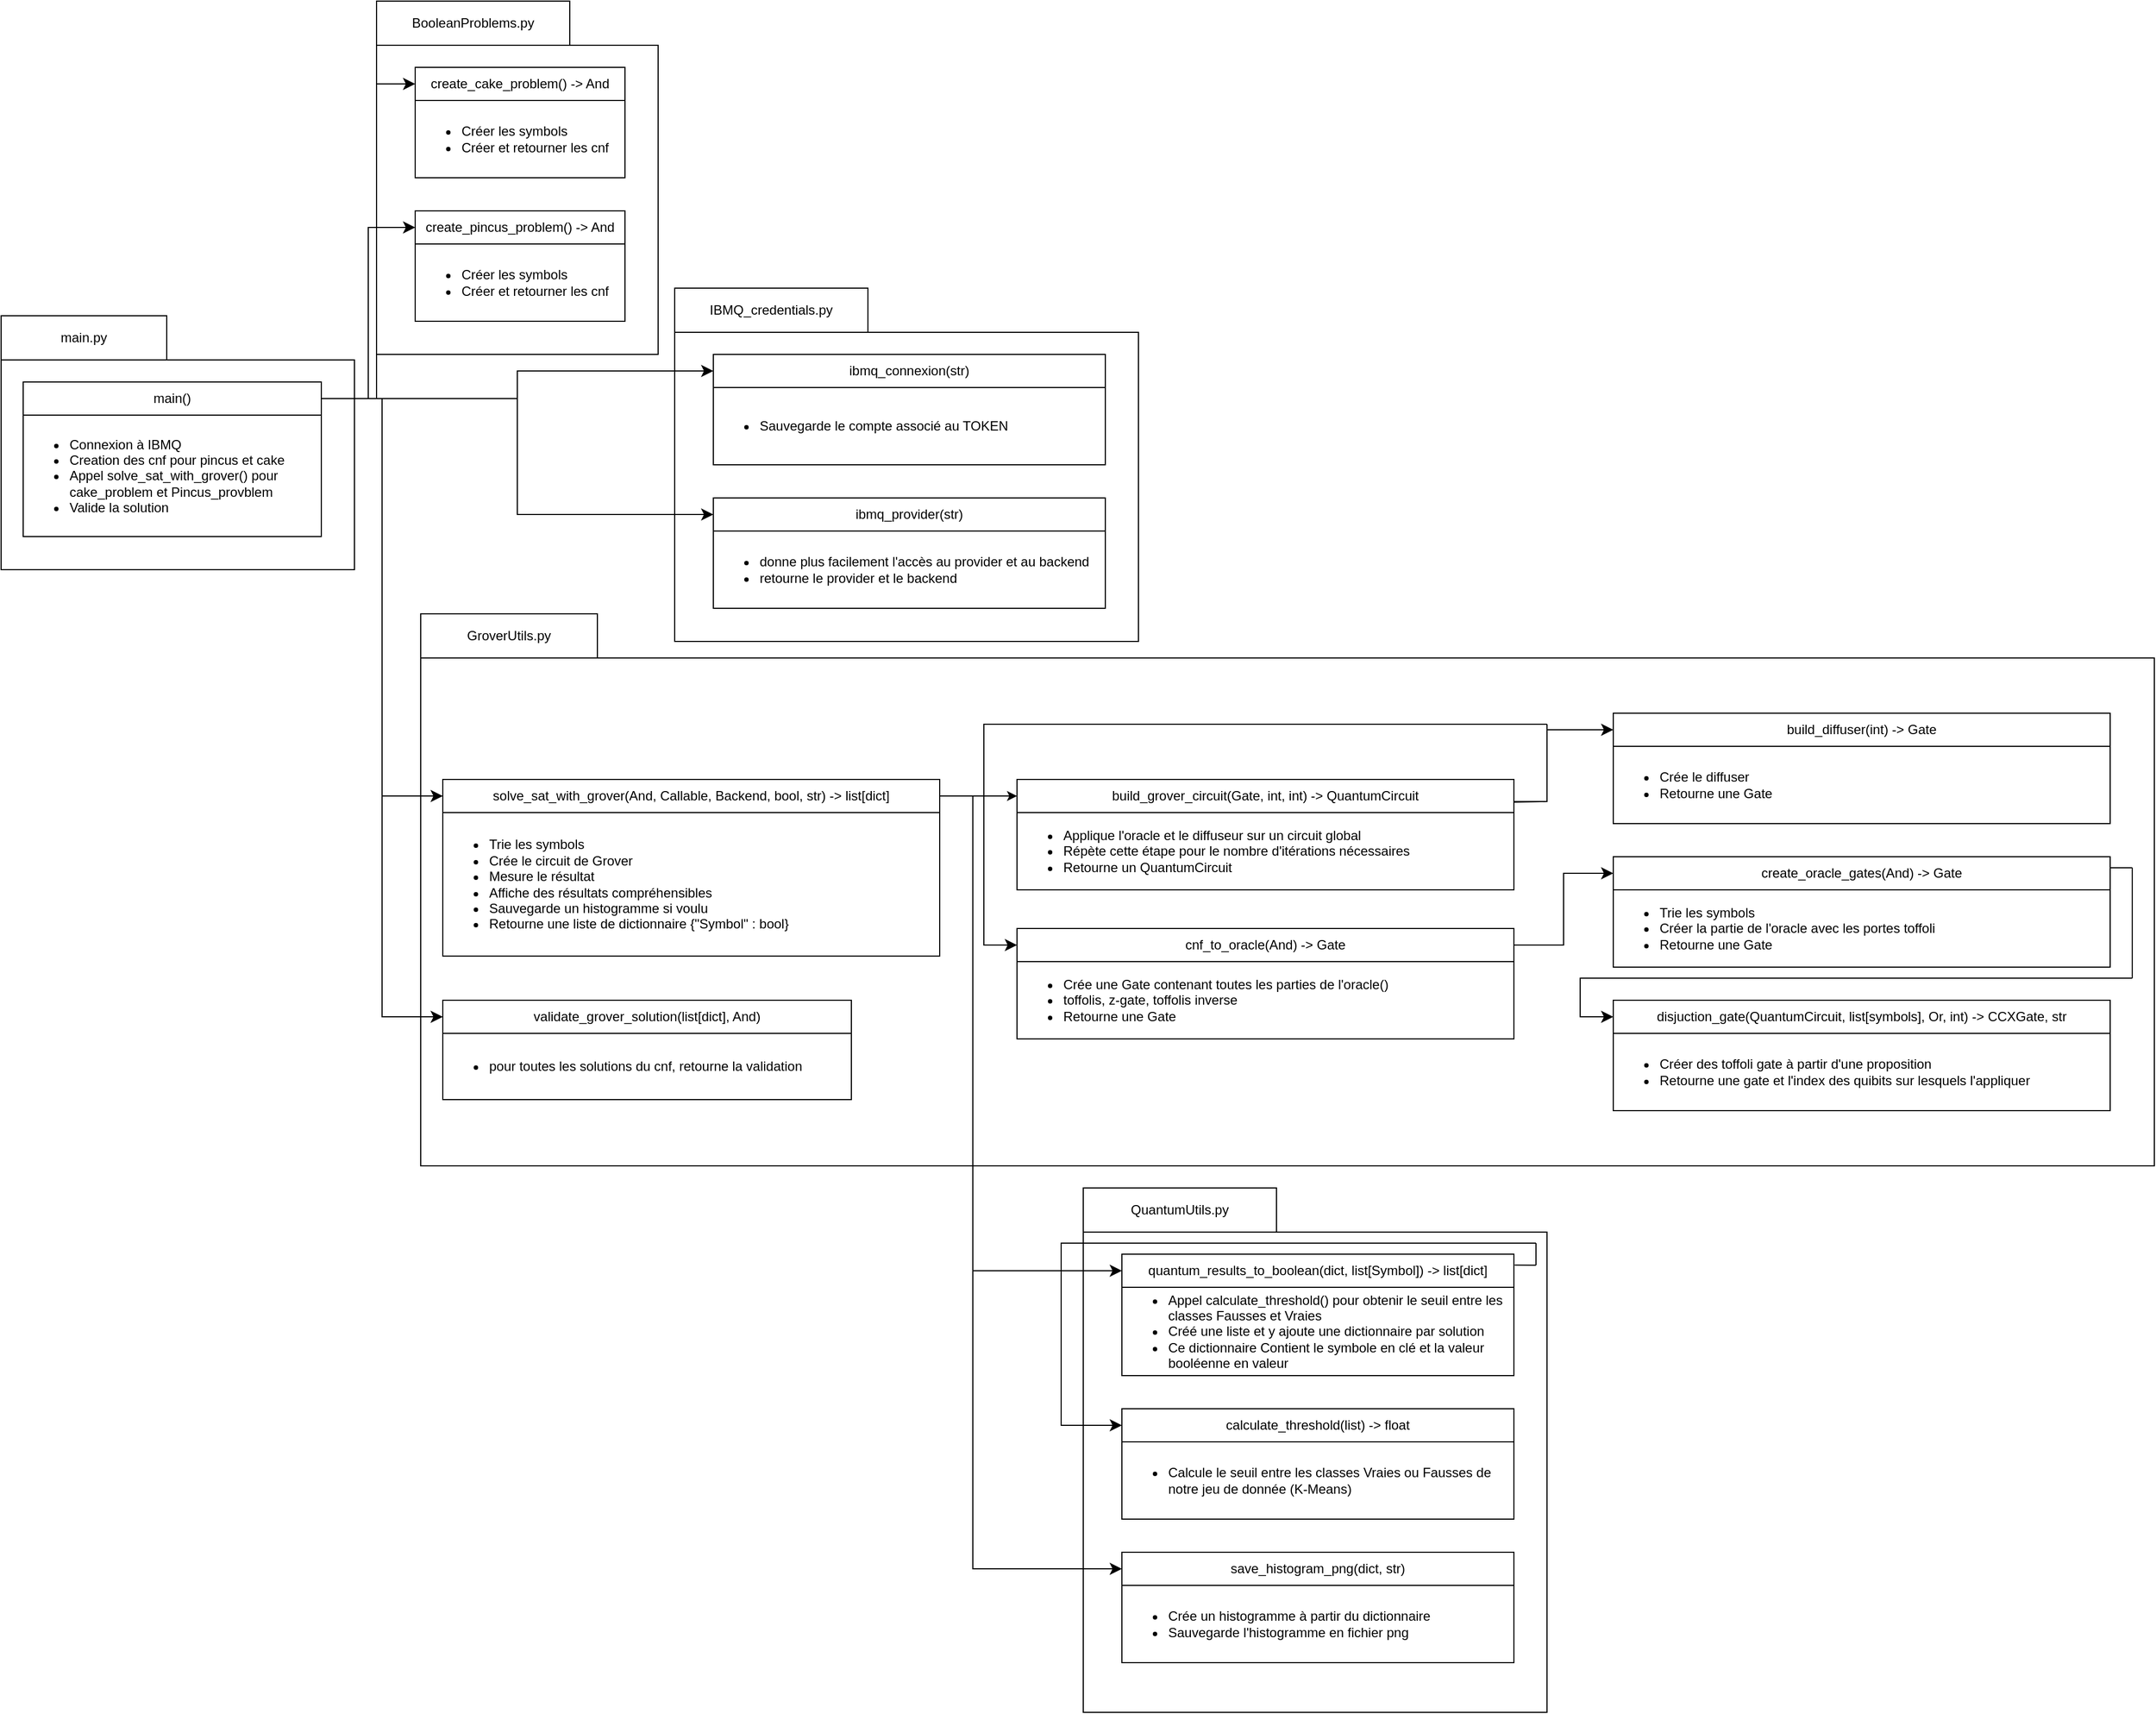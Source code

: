 <mxfile version="16.5.1" type="device"><diagram id="C5RBs43oDa-KdzZeNtuy" name="Page-1"><mxGraphModel dx="3074" dy="1699" grid="1" gridSize="10" guides="1" tooltips="1" connect="1" arrows="1" fold="1" page="0" pageScale="1" pageWidth="827" pageHeight="1169" math="0" shadow="0"><root><mxCell id="WIyWlLk6GJQsqaUBKTNV-0"/><mxCell id="WIyWlLk6GJQsqaUBKTNV-1" parent="WIyWlLk6GJQsqaUBKTNV-0"/><mxCell id="lYOXAHwFV_pLX-w3Jf-a-34" value="" style="rounded=0;whiteSpace=wrap;html=1;" parent="WIyWlLk6GJQsqaUBKTNV-1" vertex="1"><mxGeometry x="-550" y="-525" width="255" height="280" as="geometry"/></mxCell><mxCell id="lYOXAHwFV_pLX-w3Jf-a-32" value="" style="rounded=0;fontColor=none;noLabel=1;labelBackgroundColor=none;" parent="WIyWlLk6GJQsqaUBKTNV-1" vertex="1"><mxGeometry x="-510" y="30" width="1570" height="460" as="geometry"/></mxCell><mxCell id="lYOXAHwFV_pLX-w3Jf-a-0" value="create_pincus_problem() -&amp;gt; And" style="rounded=0;whiteSpace=wrap;html=1;" parent="WIyWlLk6GJQsqaUBKTNV-1" vertex="1"><mxGeometry x="-515" y="-375" width="190" height="30" as="geometry"/></mxCell><mxCell id="lYOXAHwFV_pLX-w3Jf-a-1" value="&lt;ul&gt;&lt;li&gt;Créer les symbols&lt;/li&gt;&lt;li&gt;Créer et retourner les cnf&lt;br&gt;&lt;/li&gt;&lt;/ul&gt;" style="rounded=0;whiteSpace=wrap;html=1;align=left;" parent="WIyWlLk6GJQsqaUBKTNV-1" vertex="1"><mxGeometry x="-515" y="-345" width="190" height="70" as="geometry"/></mxCell><mxCell id="lYOXAHwFV_pLX-w3Jf-a-2" value="create_cake_problem() -&amp;gt; And" style="rounded=0;whiteSpace=wrap;html=1;" parent="WIyWlLk6GJQsqaUBKTNV-1" vertex="1"><mxGeometry x="-515" y="-505" width="190" height="30" as="geometry"/></mxCell><mxCell id="lYOXAHwFV_pLX-w3Jf-a-3" value="&lt;ul&gt;&lt;li&gt;Créer les symbols&lt;/li&gt;&lt;li&gt;Créer et retourner les cnf&lt;br&gt;&lt;/li&gt;&lt;/ul&gt;" style="rounded=0;whiteSpace=wrap;html=1;align=left;" parent="WIyWlLk6GJQsqaUBKTNV-1" vertex="1"><mxGeometry x="-515" y="-475" width="190" height="70" as="geometry"/></mxCell><mxCell id="lYOXAHwFV_pLX-w3Jf-a-4" value="disjuction_gate(QuantumCircuit, list[symbols], Or, int) -&amp;gt; CCXGate, str" style="rounded=0;whiteSpace=wrap;html=1;" parent="WIyWlLk6GJQsqaUBKTNV-1" vertex="1"><mxGeometry x="570" y="340" width="450" height="30" as="geometry"/></mxCell><mxCell id="lYOXAHwFV_pLX-w3Jf-a-5" value="&lt;ul&gt;&lt;li&gt;Créer des toffoli gate à partir d'une proposition&lt;/li&gt;&lt;li&gt;Retourne une gate et l'index des quibits sur lesquels l'appliquer&lt;br&gt;&lt;/li&gt;&lt;/ul&gt;" style="rounded=0;whiteSpace=wrap;html=1;align=left;" parent="WIyWlLk6GJQsqaUBKTNV-1" vertex="1"><mxGeometry x="570" y="370" width="450" height="70" as="geometry"/></mxCell><mxCell id="lYOXAHwFV_pLX-w3Jf-a-6" value="create_oracle_gates(And) -&amp;gt; Gate" style="rounded=0;whiteSpace=wrap;html=1;" parent="WIyWlLk6GJQsqaUBKTNV-1" vertex="1"><mxGeometry x="570" y="210" width="450" height="30" as="geometry"/></mxCell><mxCell id="lYOXAHwFV_pLX-w3Jf-a-7" value="&lt;ul&gt;&lt;li&gt;Trie les symbols&lt;/li&gt;&lt;li&gt;Créer la partie de l'oracle avec les portes toffoli&lt;/li&gt;&lt;li&gt;Retourne une Gate&lt;br&gt;&lt;/li&gt;&lt;/ul&gt;" style="rounded=0;whiteSpace=wrap;html=1;align=left;" parent="WIyWlLk6GJQsqaUBKTNV-1" vertex="1"><mxGeometry x="570" y="240" width="450" height="70" as="geometry"/></mxCell><mxCell id="lYOXAHwFV_pLX-w3Jf-a-8" value="cnf_to_oracle(And) -&amp;gt; Gate" style="rounded=0;whiteSpace=wrap;html=1;" parent="WIyWlLk6GJQsqaUBKTNV-1" vertex="1"><mxGeometry x="30" y="275" width="450" height="30" as="geometry"/></mxCell><mxCell id="lYOXAHwFV_pLX-w3Jf-a-9" value="&lt;ul&gt;&lt;li&gt;Crée une Gate contenant toutes les parties de l'oracle()&lt;/li&gt;&lt;li&gt;toffolis, z-gate, toffolis inverse&lt;/li&gt;&lt;li&gt;Retourne une Gate&lt;br&gt;&lt;/li&gt;&lt;/ul&gt;" style="rounded=0;whiteSpace=wrap;html=1;align=left;" parent="WIyWlLk6GJQsqaUBKTNV-1" vertex="1"><mxGeometry x="30" y="305" width="450" height="70" as="geometry"/></mxCell><mxCell id="lYOXAHwFV_pLX-w3Jf-a-10" value="build_diffuser(int) -&amp;gt; Gate" style="rounded=0;whiteSpace=wrap;html=1;" parent="WIyWlLk6GJQsqaUBKTNV-1" vertex="1"><mxGeometry x="570" y="80" width="450" height="30" as="geometry"/></mxCell><mxCell id="lYOXAHwFV_pLX-w3Jf-a-11" value="&lt;ul&gt;&lt;li&gt;Crée le diffuser&lt;br&gt;&lt;/li&gt;&lt;li&gt;Retourne une Gate&lt;br&gt;&lt;/li&gt;&lt;/ul&gt;" style="rounded=0;whiteSpace=wrap;html=1;align=left;" parent="WIyWlLk6GJQsqaUBKTNV-1" vertex="1"><mxGeometry x="570" y="110" width="450" height="70" as="geometry"/></mxCell><mxCell id="lYOXAHwFV_pLX-w3Jf-a-12" value="build_grover_circuit(Gate, int, int) -&amp;gt; QuantumCircuit" style="rounded=0;whiteSpace=wrap;html=1;" parent="WIyWlLk6GJQsqaUBKTNV-1" vertex="1"><mxGeometry x="30" y="140" width="450" height="30" as="geometry"/></mxCell><mxCell id="lYOXAHwFV_pLX-w3Jf-a-13" value="&lt;ul&gt;&lt;li&gt;Applique l'oracle et le diffuseur sur un circuit global&lt;/li&gt;&lt;li&gt;Répète cette étape pour le nombre d'itérations nécessaires&lt;/li&gt;&lt;li&gt;Retourne un QuantumCircuit&lt;br&gt;&lt;/li&gt;&lt;/ul&gt;" style="rounded=0;whiteSpace=wrap;html=1;align=left;" parent="WIyWlLk6GJQsqaUBKTNV-1" vertex="1"><mxGeometry x="30" y="170" width="450" height="70" as="geometry"/></mxCell><mxCell id="lYOXAHwFV_pLX-w3Jf-a-14" value="solve_sat_with_grover(And, Callable, Backend, bool, str) -&amp;gt; list[dict]" style="rounded=0;whiteSpace=wrap;html=1;" parent="WIyWlLk6GJQsqaUBKTNV-1" vertex="1"><mxGeometry x="-490" y="140" width="450" height="30" as="geometry"/></mxCell><mxCell id="lYOXAHwFV_pLX-w3Jf-a-15" value="&lt;ul&gt;&lt;li&gt;Trie les symbols&lt;/li&gt;&lt;li&gt;Crée le circuit de Grover&lt;/li&gt;&lt;li&gt;Mesure le résultat&lt;/li&gt;&lt;li&gt;Affiche des résultats compréhensibles&lt;/li&gt;&lt;li&gt;Sauvegarde un histogramme si voulu&lt;/li&gt;&lt;li&gt;Retourne une liste de dictionnaire {&quot;Symbol&quot; : bool}&lt;br&gt;&lt;/li&gt;&lt;/ul&gt;" style="rounded=0;whiteSpace=wrap;html=1;align=left;" parent="WIyWlLk6GJQsqaUBKTNV-1" vertex="1"><mxGeometry x="-490" y="170" width="450" height="130" as="geometry"/></mxCell><mxCell id="lYOXAHwFV_pLX-w3Jf-a-16" value="" style="endArrow=classic;html=1;rounded=0;exitX=1;exitY=0.5;exitDx=0;exitDy=0;entryX=0;entryY=0.5;entryDx=0;entryDy=0;" parent="WIyWlLk6GJQsqaUBKTNV-1" source="lYOXAHwFV_pLX-w3Jf-a-14" target="lYOXAHwFV_pLX-w3Jf-a-12" edge="1"><mxGeometry width="50" height="50" relative="1" as="geometry"><mxPoint x="250" y="240" as="sourcePoint"/><mxPoint x="300" y="190" as="targetPoint"/></mxGeometry></mxCell><mxCell id="lYOXAHwFV_pLX-w3Jf-a-17" value="" style="edgeStyle=elbowEdgeStyle;elbow=horizontal;endArrow=classic;html=1;curved=0;rounded=0;endSize=8;startSize=8;entryX=0;entryY=0.5;entryDx=0;entryDy=0;" parent="WIyWlLk6GJQsqaUBKTNV-1" target="lYOXAHwFV_pLX-w3Jf-a-8" edge="1"><mxGeometry width="50" height="50" relative="1" as="geometry"><mxPoint x="320" y="90" as="sourcePoint"/><mxPoint x="530" y="110" as="targetPoint"/><Array as="points"><mxPoint y="190"/></Array></mxGeometry></mxCell><mxCell id="lYOXAHwFV_pLX-w3Jf-a-18" value="" style="endArrow=none;html=1;rounded=0;" parent="WIyWlLk6GJQsqaUBKTNV-1" edge="1"><mxGeometry width="50" height="50" relative="1" as="geometry"><mxPoint x="510" y="90" as="sourcePoint"/><mxPoint x="320" y="90" as="targetPoint"/></mxGeometry></mxCell><mxCell id="lYOXAHwFV_pLX-w3Jf-a-19" value="" style="endArrow=none;html=1;rounded=0;" parent="WIyWlLk6GJQsqaUBKTNV-1" edge="1"><mxGeometry width="50" height="50" relative="1" as="geometry"><mxPoint x="510" y="160" as="sourcePoint"/><mxPoint x="510" y="90" as="targetPoint"/></mxGeometry></mxCell><mxCell id="lYOXAHwFV_pLX-w3Jf-a-21" value="" style="endArrow=none;html=1;rounded=0;exitX=0.999;exitY=0.686;exitDx=0;exitDy=0;exitPerimeter=0;" parent="WIyWlLk6GJQsqaUBKTNV-1" source="lYOXAHwFV_pLX-w3Jf-a-12" edge="1"><mxGeometry width="50" height="50" relative="1" as="geometry"><mxPoint x="410" y="210" as="sourcePoint"/><mxPoint x="510" y="160" as="targetPoint"/></mxGeometry></mxCell><mxCell id="lYOXAHwFV_pLX-w3Jf-a-22" value="" style="edgeStyle=elbowEdgeStyle;elbow=horizontal;endArrow=classic;html=1;curved=0;rounded=0;endSize=8;startSize=8;entryX=0;entryY=0.5;entryDx=0;entryDy=0;" parent="WIyWlLk6GJQsqaUBKTNV-1" target="lYOXAHwFV_pLX-w3Jf-a-10" edge="1"><mxGeometry width="50" height="50" relative="1" as="geometry"><mxPoint x="480" y="160" as="sourcePoint"/><mxPoint x="530" y="110" as="targetPoint"/><Array as="points"><mxPoint x="510" y="130"/></Array></mxGeometry></mxCell><mxCell id="lYOXAHwFV_pLX-w3Jf-a-23" value="" style="edgeStyle=elbowEdgeStyle;elbow=horizontal;endArrow=classic;html=1;curved=0;rounded=0;endSize=8;startSize=8;entryX=0;entryY=0.5;entryDx=0;entryDy=0;" parent="WIyWlLk6GJQsqaUBKTNV-1" target="lYOXAHwFV_pLX-w3Jf-a-6" edge="1"><mxGeometry width="50" height="50" relative="1" as="geometry"><mxPoint x="480" y="290" as="sourcePoint"/><mxPoint x="530" y="240" as="targetPoint"/></mxGeometry></mxCell><mxCell id="lYOXAHwFV_pLX-w3Jf-a-24" value="" style="edgeStyle=elbowEdgeStyle;elbow=horizontal;endArrow=classic;html=1;curved=0;rounded=0;endSize=8;startSize=8;entryX=0;entryY=0.5;entryDx=0;entryDy=0;" parent="WIyWlLk6GJQsqaUBKTNV-1" target="lYOXAHwFV_pLX-w3Jf-a-4" edge="1"><mxGeometry width="50" height="50" relative="1" as="geometry"><mxPoint x="860" y="320" as="sourcePoint"/><mxPoint x="570" y="520" as="targetPoint"/><Array as="points"><mxPoint x="540" y="420"/></Array></mxGeometry></mxCell><mxCell id="lYOXAHwFV_pLX-w3Jf-a-25" value="" style="endArrow=none;html=1;rounded=0;" parent="WIyWlLk6GJQsqaUBKTNV-1" edge="1"><mxGeometry width="50" height="50" relative="1" as="geometry"><mxPoint x="1040" y="320" as="sourcePoint"/><mxPoint x="860" y="320" as="targetPoint"/></mxGeometry></mxCell><mxCell id="lYOXAHwFV_pLX-w3Jf-a-26" value="" style="endArrow=none;html=1;rounded=0;" parent="WIyWlLk6GJQsqaUBKTNV-1" edge="1"><mxGeometry width="50" height="50" relative="1" as="geometry"><mxPoint x="1040" y="320" as="sourcePoint"/><mxPoint x="1040" y="220" as="targetPoint"/></mxGeometry></mxCell><mxCell id="lYOXAHwFV_pLX-w3Jf-a-28" value="" style="endArrow=none;html=1;rounded=0;" parent="WIyWlLk6GJQsqaUBKTNV-1" edge="1"><mxGeometry width="50" height="50" relative="1" as="geometry"><mxPoint x="1020" y="220" as="sourcePoint"/><mxPoint x="1040" y="220" as="targetPoint"/></mxGeometry></mxCell><mxCell id="lYOXAHwFV_pLX-w3Jf-a-33" value="GroverUtils.py" style="rounded=0;whiteSpace=wrap;html=1;" parent="WIyWlLk6GJQsqaUBKTNV-1" vertex="1"><mxGeometry x="-510" y="-10" width="160" height="40" as="geometry"/></mxCell><mxCell id="lYOXAHwFV_pLX-w3Jf-a-35" value="BooleanProblems.py" style="rounded=0;whiteSpace=wrap;html=1;" parent="WIyWlLk6GJQsqaUBKTNV-1" vertex="1"><mxGeometry x="-550" y="-565" width="175" height="40" as="geometry"/></mxCell><mxCell id="lYOXAHwFV_pLX-w3Jf-a-36" value="" style="rounded=0;whiteSpace=wrap;html=1;" parent="WIyWlLk6GJQsqaUBKTNV-1" vertex="1"><mxGeometry x="-890" y="-240" width="320" height="190" as="geometry"/></mxCell><mxCell id="lYOXAHwFV_pLX-w3Jf-a-37" value="main.py" style="rounded=0;whiteSpace=wrap;html=1;" parent="WIyWlLk6GJQsqaUBKTNV-1" vertex="1"><mxGeometry x="-890" y="-280" width="150" height="40" as="geometry"/></mxCell><mxCell id="lYOXAHwFV_pLX-w3Jf-a-39" value="main()" style="rounded=0;whiteSpace=wrap;html=1;" parent="WIyWlLk6GJQsqaUBKTNV-1" vertex="1"><mxGeometry x="-870" y="-220" width="270" height="30" as="geometry"/></mxCell><mxCell id="lYOXAHwFV_pLX-w3Jf-a-40" value="&lt;ul&gt;&lt;li&gt;Connexion à IBMQ&lt;/li&gt;&lt;li&gt;Creation des cnf pour pincus et cake&lt;/li&gt;&lt;li&gt;Appel solve_sat_with_grover() pour cake_problem et Pincus_provblem&lt;/li&gt;&lt;li&gt;Valide la solution&lt;br&gt;&lt;/li&gt;&lt;/ul&gt;" style="rounded=0;whiteSpace=wrap;html=1;align=left;" parent="WIyWlLk6GJQsqaUBKTNV-1" vertex="1"><mxGeometry x="-870" y="-190" width="270" height="110" as="geometry"/></mxCell><mxCell id="lYOXAHwFV_pLX-w3Jf-a-43" value="" style="edgeStyle=elbowEdgeStyle;elbow=horizontal;endArrow=classic;html=1;curved=0;rounded=0;endSize=8;startSize=8;entryX=0;entryY=0.5;entryDx=0;entryDy=0;exitX=1;exitY=0.5;exitDx=0;exitDy=0;" parent="WIyWlLk6GJQsqaUBKTNV-1" source="lYOXAHwFV_pLX-w3Jf-a-39" target="lYOXAHwFV_pLX-w3Jf-a-14" edge="1"><mxGeometry width="50" height="50" relative="1" as="geometry"><mxPoint x="-600" y="-215" as="sourcePoint"/><mxPoint x="-510" y="-280" as="targetPoint"/></mxGeometry></mxCell><mxCell id="lYOXAHwFV_pLX-w3Jf-a-44" value="" style="edgeStyle=elbowEdgeStyle;elbow=horizontal;endArrow=classic;html=1;curved=0;rounded=0;endSize=8;startSize=8;entryX=0;entryY=0.5;entryDx=0;entryDy=0;" parent="WIyWlLk6GJQsqaUBKTNV-1" target="lYOXAHwFV_pLX-w3Jf-a-2" edge="1"><mxGeometry width="50" height="50" relative="1" as="geometry"><mxPoint x="-600" y="-205" as="sourcePoint"/><mxPoint x="-510" y="-280" as="targetPoint"/><Array as="points"><mxPoint x="-550" y="-270"/></Array></mxGeometry></mxCell><mxCell id="lYOXAHwFV_pLX-w3Jf-a-45" value="" style="edgeStyle=elbowEdgeStyle;elbow=horizontal;endArrow=classic;html=1;curved=0;rounded=0;endSize=8;startSize=8;exitX=1;exitY=0.5;exitDx=0;exitDy=0;" parent="WIyWlLk6GJQsqaUBKTNV-1" source="lYOXAHwFV_pLX-w3Jf-a-39" target="lYOXAHwFV_pLX-w3Jf-a-0" edge="1"><mxGeometry width="50" height="50" relative="1" as="geometry"><mxPoint x="330" y="-95" as="sourcePoint"/><mxPoint x="-450" y="-200" as="targetPoint"/><Array as="points"/></mxGeometry></mxCell><mxCell id="lYOXAHwFV_pLX-w3Jf-a-46" value="&lt;ul&gt;&lt;li&gt;pour toutes les solutions du cnf, retourne la validation&lt;br&gt;&lt;/li&gt;&lt;/ul&gt;" style="rounded=0;whiteSpace=wrap;html=1;align=left;" parent="WIyWlLk6GJQsqaUBKTNV-1" vertex="1"><mxGeometry x="-490" y="370" width="370" height="60" as="geometry"/></mxCell><mxCell id="lYOXAHwFV_pLX-w3Jf-a-47" value="validate_grover_solution(list[dict], And)" style="rounded=0;whiteSpace=wrap;html=1;" parent="WIyWlLk6GJQsqaUBKTNV-1" vertex="1"><mxGeometry x="-490" y="340" width="370" height="30" as="geometry"/></mxCell><mxCell id="lYOXAHwFV_pLX-w3Jf-a-48" value="" style="edgeStyle=elbowEdgeStyle;elbow=horizontal;endArrow=classic;html=1;curved=0;rounded=0;endSize=8;startSize=8;entryX=0;entryY=0.5;entryDx=0;entryDy=0;exitX=1;exitY=0.5;exitDx=0;exitDy=0;" parent="WIyWlLk6GJQsqaUBKTNV-1" source="lYOXAHwFV_pLX-w3Jf-a-39" target="lYOXAHwFV_pLX-w3Jf-a-47" edge="1"><mxGeometry width="50" height="50" relative="1" as="geometry"><mxPoint x="-590" y="-195" as="sourcePoint"/><mxPoint x="-480" y="165" as="targetPoint"/></mxGeometry></mxCell><mxCell id="lYOXAHwFV_pLX-w3Jf-a-49" value="" style="rounded=0;whiteSpace=wrap;html=1;" parent="WIyWlLk6GJQsqaUBKTNV-1" vertex="1"><mxGeometry x="-280" y="-265" width="420" height="280" as="geometry"/></mxCell><mxCell id="lYOXAHwFV_pLX-w3Jf-a-50" value="ibmq_provider(str)" style="rounded=0;whiteSpace=wrap;html=1;" parent="WIyWlLk6GJQsqaUBKTNV-1" vertex="1"><mxGeometry x="-245" y="-115" width="355" height="30" as="geometry"/></mxCell><mxCell id="lYOXAHwFV_pLX-w3Jf-a-51" value="&lt;ul&gt;&lt;li&gt;donne plus facilement l'accès au provider et au backend&lt;/li&gt;&lt;li&gt;retourne le provider et le backend&lt;br&gt;&lt;/li&gt;&lt;/ul&gt;" style="rounded=0;whiteSpace=wrap;html=1;align=left;" parent="WIyWlLk6GJQsqaUBKTNV-1" vertex="1"><mxGeometry x="-245" y="-85" width="355" height="70" as="geometry"/></mxCell><mxCell id="lYOXAHwFV_pLX-w3Jf-a-52" value="ibmq_connexion(str)" style="rounded=0;whiteSpace=wrap;html=1;" parent="WIyWlLk6GJQsqaUBKTNV-1" vertex="1"><mxGeometry x="-245" y="-245" width="355" height="30" as="geometry"/></mxCell><mxCell id="lYOXAHwFV_pLX-w3Jf-a-53" value="&lt;ul&gt;&lt;li&gt;Sauvegarde le compte associé au TOKEN&lt;br&gt;&lt;/li&gt;&lt;/ul&gt;" style="rounded=0;whiteSpace=wrap;html=1;align=left;" parent="WIyWlLk6GJQsqaUBKTNV-1" vertex="1"><mxGeometry x="-245" y="-215" width="355" height="70" as="geometry"/></mxCell><mxCell id="lYOXAHwFV_pLX-w3Jf-a-54" value="IBMQ_credentials.py" style="rounded=0;whiteSpace=wrap;html=1;" parent="WIyWlLk6GJQsqaUBKTNV-1" vertex="1"><mxGeometry x="-280" y="-305" width="175" height="40" as="geometry"/></mxCell><mxCell id="lYOXAHwFV_pLX-w3Jf-a-55" value="" style="edgeStyle=elbowEdgeStyle;elbow=horizontal;endArrow=classic;html=1;curved=0;rounded=0;endSize=8;startSize=8;exitX=1;exitY=0.5;exitDx=0;exitDy=0;entryX=0;entryY=0.5;entryDx=0;entryDy=0;" parent="WIyWlLk6GJQsqaUBKTNV-1" source="lYOXAHwFV_pLX-w3Jf-a-39" target="lYOXAHwFV_pLX-w3Jf-a-52" edge="1"><mxGeometry width="50" height="50" relative="1" as="geometry"><mxPoint x="-590" y="-200" as="sourcePoint"/><mxPoint x="-495" y="-490" as="targetPoint"/><Array as="points"/></mxGeometry></mxCell><mxCell id="lYOXAHwFV_pLX-w3Jf-a-56" value="" style="edgeStyle=elbowEdgeStyle;elbow=horizontal;endArrow=classic;html=1;curved=0;rounded=0;endSize=8;startSize=8;exitX=1;exitY=0.5;exitDx=0;exitDy=0;entryX=0;entryY=0.5;entryDx=0;entryDy=0;" parent="WIyWlLk6GJQsqaUBKTNV-1" source="lYOXAHwFV_pLX-w3Jf-a-39" target="lYOXAHwFV_pLX-w3Jf-a-50" edge="1"><mxGeometry width="50" height="50" relative="1" as="geometry"><mxPoint x="-590" y="-195" as="sourcePoint"/><mxPoint x="-445" y="-275" as="targetPoint"/><Array as="points"/></mxGeometry></mxCell><mxCell id="lYOXAHwFV_pLX-w3Jf-a-57" value="" style="rounded=0;whiteSpace=wrap;html=1;" parent="WIyWlLk6GJQsqaUBKTNV-1" vertex="1"><mxGeometry x="90" y="550" width="420" height="435" as="geometry"/></mxCell><mxCell id="lYOXAHwFV_pLX-w3Jf-a-58" value="save_histogram_png(dict, str)" style="rounded=0;whiteSpace=wrap;html=1;" parent="WIyWlLk6GJQsqaUBKTNV-1" vertex="1"><mxGeometry x="125" y="840" width="355" height="30" as="geometry"/></mxCell><mxCell id="lYOXAHwFV_pLX-w3Jf-a-59" value="&lt;ul&gt;&lt;li&gt;Crée un histogramme à partir du dictionnaire&lt;/li&gt;&lt;li&gt;Sauvegarde l'histogramme en fichier png&lt;br&gt;&lt;/li&gt;&lt;/ul&gt;" style="rounded=0;whiteSpace=wrap;html=1;align=left;" parent="WIyWlLk6GJQsqaUBKTNV-1" vertex="1"><mxGeometry x="125" y="870" width="355" height="70" as="geometry"/></mxCell><mxCell id="lYOXAHwFV_pLX-w3Jf-a-60" value="quantum_results_to_boolean(dict, list[Symbol]) -&amp;gt; list[dict]" style="rounded=0;whiteSpace=wrap;html=1;" parent="WIyWlLk6GJQsqaUBKTNV-1" vertex="1"><mxGeometry x="125" y="570" width="355" height="30" as="geometry"/></mxCell><mxCell id="lYOXAHwFV_pLX-w3Jf-a-61" value="&lt;ul&gt;&lt;li&gt;Appel calculate_threshold() pour obtenir le seuil entre les classes Fausses et Vraies&lt;br&gt;&lt;/li&gt;&lt;li&gt;Créé une liste et y ajoute une dictionnaire par solution&lt;/li&gt;&lt;li&gt;Ce dictionnaire Contient le symbole en clé et la valeur booléenne en valeur&lt;/li&gt;&lt;/ul&gt;" style="rounded=0;whiteSpace=wrap;html=1;align=left;" parent="WIyWlLk6GJQsqaUBKTNV-1" vertex="1"><mxGeometry x="125" y="600" width="355" height="80" as="geometry"/></mxCell><mxCell id="lYOXAHwFV_pLX-w3Jf-a-62" value="QuantumUtils.py" style="rounded=0;whiteSpace=wrap;html=1;" parent="WIyWlLk6GJQsqaUBKTNV-1" vertex="1"><mxGeometry x="90" y="510" width="175" height="40" as="geometry"/></mxCell><mxCell id="lYOXAHwFV_pLX-w3Jf-a-63" value="calculate_threshold(list) -&amp;gt; float" style="rounded=0;whiteSpace=wrap;html=1;" parent="WIyWlLk6GJQsqaUBKTNV-1" vertex="1"><mxGeometry x="125" y="710" width="355" height="30" as="geometry"/></mxCell><mxCell id="lYOXAHwFV_pLX-w3Jf-a-64" value="&lt;ul&gt;&lt;li&gt;Calcule le seuil entre les classes Vraies ou Fausses de notre jeu de donnée (K-Means)&lt;br&gt;&lt;/li&gt;&lt;/ul&gt;" style="rounded=0;whiteSpace=wrap;html=1;align=left;" parent="WIyWlLk6GJQsqaUBKTNV-1" vertex="1"><mxGeometry x="125" y="740" width="355" height="70" as="geometry"/></mxCell><mxCell id="lYOXAHwFV_pLX-w3Jf-a-65" value="" style="edgeStyle=elbowEdgeStyle;elbow=horizontal;endArrow=classic;html=1;curved=0;rounded=0;endSize=8;startSize=8;entryX=0;entryY=0.5;entryDx=0;entryDy=0;" parent="WIyWlLk6GJQsqaUBKTNV-1" target="lYOXAHwFV_pLX-w3Jf-a-63" edge="1"><mxGeometry width="50" height="50" relative="1" as="geometry"><mxPoint x="350" y="560" as="sourcePoint"/><mxPoint x="60" y="760" as="targetPoint"/><Array as="points"><mxPoint x="70" y="660"/></Array></mxGeometry></mxCell><mxCell id="lYOXAHwFV_pLX-w3Jf-a-66" value="" style="endArrow=none;html=1;rounded=0;" parent="WIyWlLk6GJQsqaUBKTNV-1" edge="1"><mxGeometry width="50" height="50" relative="1" as="geometry"><mxPoint x="500" y="560" as="sourcePoint"/><mxPoint x="350" y="560" as="targetPoint"/></mxGeometry></mxCell><mxCell id="lYOXAHwFV_pLX-w3Jf-a-67" value="" style="endArrow=none;html=1;rounded=0;" parent="WIyWlLk6GJQsqaUBKTNV-1" edge="1"><mxGeometry width="50" height="50" relative="1" as="geometry"><mxPoint x="500" y="560" as="sourcePoint"/><mxPoint x="500" y="580" as="targetPoint"/></mxGeometry></mxCell><mxCell id="lYOXAHwFV_pLX-w3Jf-a-69" value="" style="endArrow=none;html=1;rounded=0;exitX=1.002;exitY=0.331;exitDx=0;exitDy=0;exitPerimeter=0;" parent="WIyWlLk6GJQsqaUBKTNV-1" source="lYOXAHwFV_pLX-w3Jf-a-60" edge="1"><mxGeometry width="50" height="50" relative="1" as="geometry"><mxPoint x="450" y="640" as="sourcePoint"/><mxPoint x="500" y="580" as="targetPoint"/></mxGeometry></mxCell><mxCell id="lYOXAHwFV_pLX-w3Jf-a-70" value="" style="edgeStyle=elbowEdgeStyle;elbow=horizontal;endArrow=classic;html=1;curved=0;rounded=0;endSize=8;startSize=8;entryX=0;entryY=0.5;entryDx=0;entryDy=0;" parent="WIyWlLk6GJQsqaUBKTNV-1" target="lYOXAHwFV_pLX-w3Jf-a-58" edge="1"><mxGeometry width="50" height="50" relative="1" as="geometry"><mxPoint x="-40" y="155" as="sourcePoint"/><mxPoint x="120" y="835" as="targetPoint"/><Array as="points"><mxPoint x="-10" y="560"/><mxPoint y="360"/></Array></mxGeometry></mxCell><mxCell id="lYOXAHwFV_pLX-w3Jf-a-71" value="" style="edgeStyle=elbowEdgeStyle;elbow=horizontal;endArrow=classic;html=1;curved=0;rounded=0;endSize=8;startSize=8;entryX=0;entryY=0.5;entryDx=0;entryDy=0;exitX=1;exitY=0.5;exitDx=0;exitDy=0;" parent="WIyWlLk6GJQsqaUBKTNV-1" source="lYOXAHwFV_pLX-w3Jf-a-14" target="lYOXAHwFV_pLX-w3Jf-a-60" edge="1"><mxGeometry width="50" height="50" relative="1" as="geometry"><mxPoint x="-40" y="140" as="sourcePoint"/><mxPoint x="125" y="570" as="targetPoint"/><Array as="points"><mxPoint x="-10" y="470"/><mxPoint y="345"/></Array></mxGeometry></mxCell></root></mxGraphModel></diagram></mxfile>